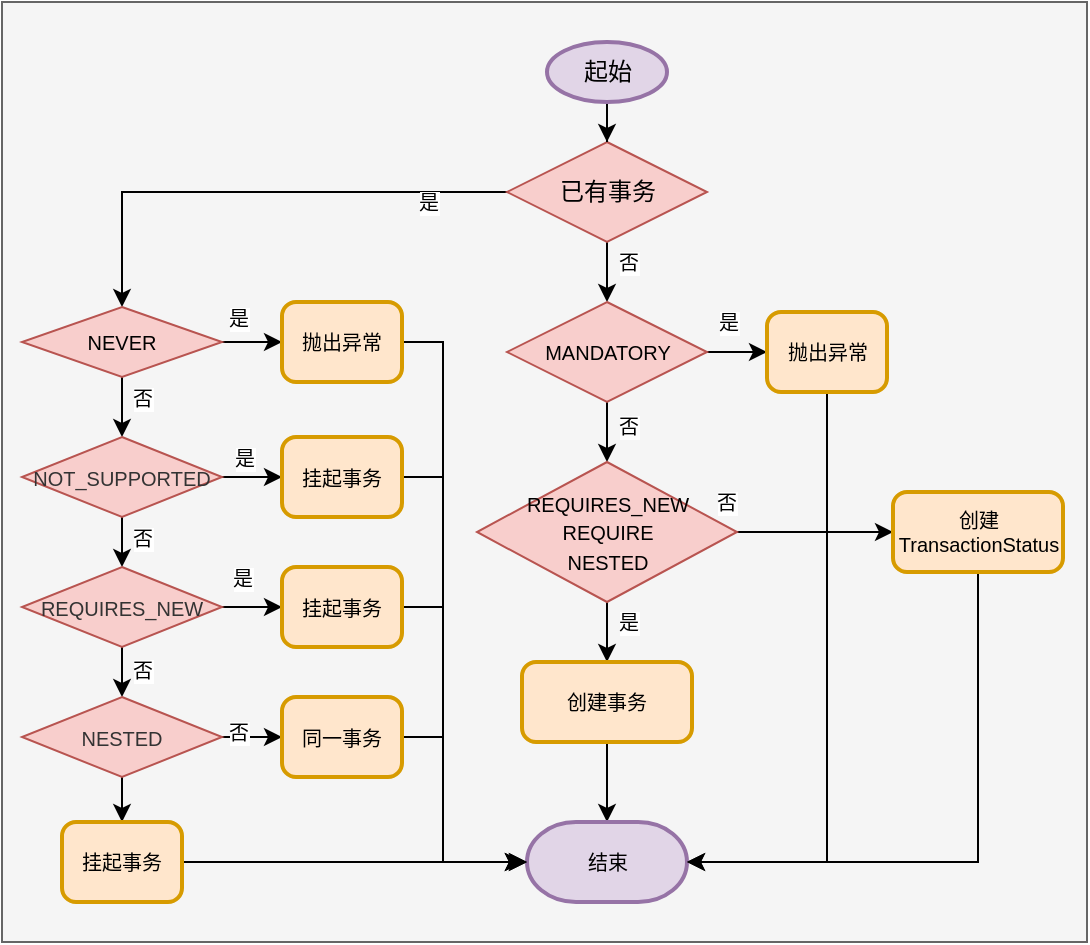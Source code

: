 <mxfile version="15.8.7" type="device"><diagram id="HhmBFvz2JfieSOUtrM82" name="Page-1"><mxGraphModel dx="904" dy="680" grid="1" gridSize="10" guides="1" tooltips="1" connect="1" arrows="1" fold="1" page="1" pageScale="1" pageWidth="850" pageHeight="1100" math="0" shadow="0"><root><mxCell id="0"/><mxCell id="1" parent="0"/><mxCell id="jBfELVWlj-xT9W3LQTWN-1" value="" style="rounded=0;whiteSpace=wrap;html=1;fontSize=10;fillColor=#f5f5f5;fontColor=#333333;strokeColor=#666666;" vertex="1" parent="1"><mxGeometry x="40" y="280" width="542.5" height="470" as="geometry"/></mxCell><mxCell id="jBfELVWlj-xT9W3LQTWN-2" value="否" style="edgeStyle=orthogonalEdgeStyle;rounded=0;orthogonalLoop=1;jettySize=auto;html=1;fontSize=10;" edge="1" parent="1" source="jBfELVWlj-xT9W3LQTWN-4" target="jBfELVWlj-xT9W3LQTWN-11"><mxGeometry x="0.2" y="10" relative="1" as="geometry"><mxPoint as="offset"/></mxGeometry></mxCell><mxCell id="jBfELVWlj-xT9W3LQTWN-3" value="是" style="edgeStyle=orthogonalEdgeStyle;rounded=0;orthogonalLoop=1;jettySize=auto;html=1;fontSize=10;" edge="1" parent="1" source="jBfELVWlj-xT9W3LQTWN-4" target="jBfELVWlj-xT9W3LQTWN-28"><mxGeometry x="-0.68" y="5" relative="1" as="geometry"><mxPoint x="647.5" y="435" as="targetPoint"/><mxPoint as="offset"/></mxGeometry></mxCell><mxCell id="jBfELVWlj-xT9W3LQTWN-4" value="已有事务" style="rhombus;whiteSpace=wrap;html=1;fillColor=#f8cecc;strokeColor=#b85450;" vertex="1" parent="1"><mxGeometry x="292.5" y="350" width="100" height="50" as="geometry"/></mxCell><mxCell id="jBfELVWlj-xT9W3LQTWN-5" style="edgeStyle=orthogonalEdgeStyle;rounded=0;orthogonalLoop=1;jettySize=auto;html=1;entryX=0.5;entryY=0;entryDx=0;entryDy=0;fontSize=10;" edge="1" parent="1" source="jBfELVWlj-xT9W3LQTWN-6" target="jBfELVWlj-xT9W3LQTWN-4"><mxGeometry relative="1" as="geometry"/></mxCell><mxCell id="jBfELVWlj-xT9W3LQTWN-6" value="起始" style="strokeWidth=2;html=1;shape=mxgraph.flowchart.start_1;whiteSpace=wrap;fillColor=#e1d5e7;strokeColor=#9673a6;" vertex="1" parent="1"><mxGeometry x="312.5" y="300" width="60" height="30" as="geometry"/></mxCell><mxCell id="jBfELVWlj-xT9W3LQTWN-7" value="" style="edgeStyle=orthogonalEdgeStyle;rounded=0;orthogonalLoop=1;jettySize=auto;html=1;fontSize=10;" edge="1" parent="1" source="jBfELVWlj-xT9W3LQTWN-11" target="jBfELVWlj-xT9W3LQTWN-16"><mxGeometry relative="1" as="geometry"/></mxCell><mxCell id="jBfELVWlj-xT9W3LQTWN-8" value="否" style="edgeLabel;html=1;align=center;verticalAlign=middle;resizable=0;points=[];fontSize=10;" vertex="1" connectable="0" parent="jBfELVWlj-xT9W3LQTWN-7"><mxGeometry x="0.28" y="1" relative="1" as="geometry"><mxPoint x="9" as="offset"/></mxGeometry></mxCell><mxCell id="jBfELVWlj-xT9W3LQTWN-9" style="edgeStyle=orthogonalEdgeStyle;rounded=0;orthogonalLoop=1;jettySize=auto;html=1;entryX=0;entryY=0.5;entryDx=0;entryDy=0;fontSize=10;" edge="1" parent="1" source="jBfELVWlj-xT9W3LQTWN-11" target="jBfELVWlj-xT9W3LQTWN-23"><mxGeometry relative="1" as="geometry"/></mxCell><mxCell id="jBfELVWlj-xT9W3LQTWN-10" value="是" style="edgeLabel;html=1;align=center;verticalAlign=middle;resizable=0;points=[];fontSize=10;" vertex="1" connectable="0" parent="jBfELVWlj-xT9W3LQTWN-9"><mxGeometry x="0.2" y="2" relative="1" as="geometry"><mxPoint y="-13" as="offset"/></mxGeometry></mxCell><mxCell id="jBfELVWlj-xT9W3LQTWN-11" value="&lt;font style=&quot;font-size: 10px&quot;&gt;MANDATORY&lt;/font&gt;" style="rhombus;whiteSpace=wrap;html=1;fillColor=#f8cecc;strokeColor=#b85450;" vertex="1" parent="1"><mxGeometry x="292.5" y="430" width="100" height="50" as="geometry"/></mxCell><mxCell id="jBfELVWlj-xT9W3LQTWN-12" value="" style="edgeStyle=orthogonalEdgeStyle;rounded=0;orthogonalLoop=1;jettySize=auto;html=1;fontSize=10;" edge="1" parent="1" source="jBfELVWlj-xT9W3LQTWN-16" target="jBfELVWlj-xT9W3LQTWN-18"><mxGeometry relative="1" as="geometry"/></mxCell><mxCell id="jBfELVWlj-xT9W3LQTWN-13" value="是" style="edgeLabel;html=1;align=center;verticalAlign=middle;resizable=0;points=[];fontSize=10;" vertex="1" connectable="0" parent="jBfELVWlj-xT9W3LQTWN-12"><mxGeometry x="0.2" y="2" relative="1" as="geometry"><mxPoint x="8" as="offset"/></mxGeometry></mxCell><mxCell id="jBfELVWlj-xT9W3LQTWN-14" style="edgeStyle=orthogonalEdgeStyle;rounded=0;orthogonalLoop=1;jettySize=auto;html=1;entryX=0;entryY=0.5;entryDx=0;entryDy=0;fontSize=10;exitX=1;exitY=0.5;exitDx=0;exitDy=0;" edge="1" parent="1" source="jBfELVWlj-xT9W3LQTWN-16" target="jBfELVWlj-xT9W3LQTWN-21"><mxGeometry relative="1" as="geometry"><mxPoint x="622.5" y="537.5" as="sourcePoint"/></mxGeometry></mxCell><mxCell id="jBfELVWlj-xT9W3LQTWN-15" value="否" style="edgeLabel;html=1;align=center;verticalAlign=middle;resizable=0;points=[];fontSize=10;" vertex="1" connectable="0" parent="jBfELVWlj-xT9W3LQTWN-14"><mxGeometry x="-0.022" y="-4" relative="1" as="geometry"><mxPoint x="-44" y="-19" as="offset"/></mxGeometry></mxCell><mxCell id="jBfELVWlj-xT9W3LQTWN-16" value="&lt;font style=&quot;font-size: 10px&quot;&gt;REQUIRES_NEW&lt;br&gt;REQUIRE&lt;br&gt;NESTED&lt;/font&gt;" style="rhombus;whiteSpace=wrap;html=1;fillColor=#f8cecc;strokeColor=#b85450;" vertex="1" parent="1"><mxGeometry x="277.5" y="510" width="130" height="70" as="geometry"/></mxCell><mxCell id="jBfELVWlj-xT9W3LQTWN-17" style="edgeStyle=orthogonalEdgeStyle;rounded=0;orthogonalLoop=1;jettySize=auto;html=1;entryX=0.5;entryY=0;entryDx=0;entryDy=0;entryPerimeter=0;fontSize=10;" edge="1" parent="1" source="jBfELVWlj-xT9W3LQTWN-18" target="jBfELVWlj-xT9W3LQTWN-19"><mxGeometry relative="1" as="geometry"/></mxCell><mxCell id="jBfELVWlj-xT9W3LQTWN-18" value="创建事务" style="rounded=1;whiteSpace=wrap;html=1;absoluteArcSize=1;arcSize=14;strokeWidth=2;fontSize=10;fillColor=#ffe6cc;strokeColor=#d79b00;" vertex="1" parent="1"><mxGeometry x="300" y="610" width="85" height="40" as="geometry"/></mxCell><mxCell id="jBfELVWlj-xT9W3LQTWN-19" value="结束" style="strokeWidth=2;html=1;shape=mxgraph.flowchart.terminator;whiteSpace=wrap;fontSize=10;fillColor=#e1d5e7;strokeColor=#9673a6;" vertex="1" parent="1"><mxGeometry x="302.5" y="690" width="80" height="40" as="geometry"/></mxCell><mxCell id="jBfELVWlj-xT9W3LQTWN-20" style="edgeStyle=orthogonalEdgeStyle;rounded=0;orthogonalLoop=1;jettySize=auto;html=1;fontSize=10;" edge="1" parent="1" source="jBfELVWlj-xT9W3LQTWN-21"><mxGeometry relative="1" as="geometry"><mxPoint x="382.5" y="710" as="targetPoint"/><Array as="points"><mxPoint x="528.5" y="710"/></Array></mxGeometry></mxCell><mxCell id="jBfELVWlj-xT9W3LQTWN-21" value="创建TransactionStatus" style="rounded=1;whiteSpace=wrap;html=1;absoluteArcSize=1;arcSize=14;strokeWidth=2;fontSize=10;fillColor=#ffe6cc;strokeColor=#d79b00;" vertex="1" parent="1"><mxGeometry x="485.5" y="525" width="85" height="40" as="geometry"/></mxCell><mxCell id="jBfELVWlj-xT9W3LQTWN-22" style="edgeStyle=orthogonalEdgeStyle;rounded=0;orthogonalLoop=1;jettySize=auto;html=1;entryX=1;entryY=0.5;entryDx=0;entryDy=0;entryPerimeter=0;fontSize=10;" edge="1" parent="1" source="jBfELVWlj-xT9W3LQTWN-23" target="jBfELVWlj-xT9W3LQTWN-19"><mxGeometry relative="1" as="geometry"><Array as="points"><mxPoint x="452.5" y="710"/></Array></mxGeometry></mxCell><mxCell id="jBfELVWlj-xT9W3LQTWN-23" value="抛出异常" style="rounded=1;whiteSpace=wrap;html=1;absoluteArcSize=1;arcSize=14;strokeWidth=2;fontSize=10;fillColor=#ffe6cc;strokeColor=#d79b00;" vertex="1" parent="1"><mxGeometry x="422.5" y="435" width="60" height="40" as="geometry"/></mxCell><mxCell id="jBfELVWlj-xT9W3LQTWN-24" value="" style="edgeStyle=orthogonalEdgeStyle;rounded=0;orthogonalLoop=1;jettySize=auto;html=1;fontSize=10;" edge="1" parent="1" source="jBfELVWlj-xT9W3LQTWN-28" target="jBfELVWlj-xT9W3LQTWN-30"><mxGeometry relative="1" as="geometry"/></mxCell><mxCell id="jBfELVWlj-xT9W3LQTWN-25" value="是" style="edgeLabel;html=1;align=center;verticalAlign=middle;resizable=0;points=[];fontSize=10;" vertex="1" connectable="0" parent="jBfELVWlj-xT9W3LQTWN-24"><mxGeometry x="-0.68" y="4" relative="1" as="geometry"><mxPoint y="-8" as="offset"/></mxGeometry></mxCell><mxCell id="jBfELVWlj-xT9W3LQTWN-26" style="edgeStyle=orthogonalEdgeStyle;rounded=0;orthogonalLoop=1;jettySize=auto;html=1;entryX=0.5;entryY=0;entryDx=0;entryDy=0;fontSize=10;" edge="1" parent="1" source="jBfELVWlj-xT9W3LQTWN-28" target="jBfELVWlj-xT9W3LQTWN-35"><mxGeometry relative="1" as="geometry"/></mxCell><mxCell id="jBfELVWlj-xT9W3LQTWN-27" value="否" style="edgeLabel;html=1;align=center;verticalAlign=middle;resizable=0;points=[];fontSize=10;" vertex="1" connectable="0" parent="jBfELVWlj-xT9W3LQTWN-26"><mxGeometry x="-0.64" y="2" relative="1" as="geometry"><mxPoint x="8" y="1" as="offset"/></mxGeometry></mxCell><mxCell id="jBfELVWlj-xT9W3LQTWN-28" value="&lt;font style=&quot;font-size: 10px&quot;&gt;NEVER&lt;/font&gt;" style="rhombus;whiteSpace=wrap;html=1;fillColor=#f8cecc;strokeColor=#b85450;" vertex="1" parent="1"><mxGeometry x="50" y="432.5" width="100" height="35" as="geometry"/></mxCell><mxCell id="jBfELVWlj-xT9W3LQTWN-29" style="edgeStyle=orthogonalEdgeStyle;rounded=0;orthogonalLoop=1;jettySize=auto;html=1;fontSize=10;" edge="1" parent="1" source="jBfELVWlj-xT9W3LQTWN-30"><mxGeometry relative="1" as="geometry"><mxPoint x="300.5" y="710" as="targetPoint"/><Array as="points"><mxPoint x="260.5" y="450"/><mxPoint x="260.5" y="710"/></Array></mxGeometry></mxCell><mxCell id="jBfELVWlj-xT9W3LQTWN-30" value="抛出异常" style="rounded=1;whiteSpace=wrap;html=1;absoluteArcSize=1;arcSize=14;strokeWidth=2;fontSize=10;fillColor=#ffe6cc;strokeColor=#d79b00;" vertex="1" parent="1"><mxGeometry x="180" y="430" width="60" height="40" as="geometry"/></mxCell><mxCell id="jBfELVWlj-xT9W3LQTWN-31" style="edgeStyle=orthogonalEdgeStyle;rounded=0;orthogonalLoop=1;jettySize=auto;html=1;entryX=0;entryY=0.5;entryDx=0;entryDy=0;fontSize=10;" edge="1" parent="1" source="jBfELVWlj-xT9W3LQTWN-35" target="jBfELVWlj-xT9W3LQTWN-37"><mxGeometry relative="1" as="geometry"/></mxCell><mxCell id="jBfELVWlj-xT9W3LQTWN-32" value="是" style="edgeLabel;html=1;align=center;verticalAlign=middle;resizable=0;points=[];fontSize=10;" vertex="1" connectable="0" parent="jBfELVWlj-xT9W3LQTWN-31"><mxGeometry x="0.24" y="-4" relative="1" as="geometry"><mxPoint y="-14" as="offset"/></mxGeometry></mxCell><mxCell id="jBfELVWlj-xT9W3LQTWN-33" style="edgeStyle=orthogonalEdgeStyle;rounded=0;orthogonalLoop=1;jettySize=auto;html=1;entryX=0.5;entryY=0;entryDx=0;entryDy=0;fontSize=10;" edge="1" parent="1" source="jBfELVWlj-xT9W3LQTWN-35" target="jBfELVWlj-xT9W3LQTWN-42"><mxGeometry relative="1" as="geometry"/></mxCell><mxCell id="jBfELVWlj-xT9W3LQTWN-34" value="否" style="edgeLabel;html=1;align=center;verticalAlign=middle;resizable=0;points=[];fontSize=10;" vertex="1" connectable="0" parent="jBfELVWlj-xT9W3LQTWN-33"><mxGeometry x="0.382" y="2" relative="1" as="geometry"><mxPoint x="8" y="2" as="offset"/></mxGeometry></mxCell><mxCell id="jBfELVWlj-xT9W3LQTWN-35" value="&lt;font color=&quot;#333333&quot;&gt;&lt;span style=&quot;font-size: 10px&quot;&gt;NOT_SUPPORTED&lt;/span&gt;&lt;/font&gt;" style="rhombus;whiteSpace=wrap;html=1;fillColor=#f8cecc;strokeColor=#b85450;" vertex="1" parent="1"><mxGeometry x="50" y="497.5" width="100" height="40" as="geometry"/></mxCell><mxCell id="jBfELVWlj-xT9W3LQTWN-36" style="edgeStyle=orthogonalEdgeStyle;rounded=0;orthogonalLoop=1;jettySize=auto;html=1;fontSize=10;" edge="1" parent="1" source="jBfELVWlj-xT9W3LQTWN-37"><mxGeometry relative="1" as="geometry"><mxPoint x="300.5" y="710" as="targetPoint"/><Array as="points"><mxPoint x="260.5" y="518"/><mxPoint x="260.5" y="710"/></Array></mxGeometry></mxCell><mxCell id="jBfELVWlj-xT9W3LQTWN-37" value="挂起事务" style="rounded=1;whiteSpace=wrap;html=1;absoluteArcSize=1;arcSize=14;strokeWidth=2;fontSize=10;fillColor=#ffe6cc;strokeColor=#d79b00;" vertex="1" parent="1"><mxGeometry x="180" y="497.5" width="60" height="40" as="geometry"/></mxCell><mxCell id="jBfELVWlj-xT9W3LQTWN-38" style="edgeStyle=orthogonalEdgeStyle;rounded=0;orthogonalLoop=1;jettySize=auto;html=1;entryX=0;entryY=0.5;entryDx=0;entryDy=0;fontSize=10;" edge="1" parent="1" source="jBfELVWlj-xT9W3LQTWN-42" target="jBfELVWlj-xT9W3LQTWN-44"><mxGeometry relative="1" as="geometry"/></mxCell><mxCell id="jBfELVWlj-xT9W3LQTWN-39" value="是" style="edgeLabel;html=1;align=center;verticalAlign=middle;resizable=0;points=[];fontSize=10;" vertex="1" connectable="0" parent="jBfELVWlj-xT9W3LQTWN-38"><mxGeometry x="-0.68" y="1" relative="1" as="geometry"><mxPoint x="2" y="-14" as="offset"/></mxGeometry></mxCell><mxCell id="jBfELVWlj-xT9W3LQTWN-40" style="edgeStyle=orthogonalEdgeStyle;rounded=0;orthogonalLoop=1;jettySize=auto;html=1;entryX=0.5;entryY=0;entryDx=0;entryDy=0;fontSize=10;" edge="1" parent="1" source="jBfELVWlj-xT9W3LQTWN-42" target="jBfELVWlj-xT9W3LQTWN-48"><mxGeometry relative="1" as="geometry"/></mxCell><mxCell id="jBfELVWlj-xT9W3LQTWN-41" value="否" style="edgeLabel;html=1;align=center;verticalAlign=middle;resizable=0;points=[];fontSize=10;" vertex="1" connectable="0" parent="jBfELVWlj-xT9W3LQTWN-40"><mxGeometry x="0.491" y="-2" relative="1" as="geometry"><mxPoint x="12" as="offset"/></mxGeometry></mxCell><mxCell id="jBfELVWlj-xT9W3LQTWN-42" value="&lt;font color=&quot;#333333&quot;&gt;&lt;span style=&quot;font-size: 10px&quot;&gt;REQUIRES_NEW&lt;/span&gt;&lt;/font&gt;" style="rhombus;whiteSpace=wrap;html=1;fillColor=#f8cecc;strokeColor=#b85450;" vertex="1" parent="1"><mxGeometry x="50" y="562.5" width="100" height="40" as="geometry"/></mxCell><mxCell id="jBfELVWlj-xT9W3LQTWN-43" style="edgeStyle=orthogonalEdgeStyle;rounded=0;orthogonalLoop=1;jettySize=auto;html=1;entryX=0;entryY=0.5;entryDx=0;entryDy=0;entryPerimeter=0;fontSize=10;" edge="1" parent="1" source="jBfELVWlj-xT9W3LQTWN-44" target="jBfELVWlj-xT9W3LQTWN-19"><mxGeometry relative="1" as="geometry"><mxPoint x="300" y="730" as="targetPoint"/><Array as="points"><mxPoint x="260.5" y="583"/><mxPoint x="260.5" y="710"/></Array></mxGeometry></mxCell><mxCell id="jBfELVWlj-xT9W3LQTWN-44" value="挂起事务" style="rounded=1;whiteSpace=wrap;html=1;absoluteArcSize=1;arcSize=14;strokeWidth=2;fontSize=10;fillColor=#ffe6cc;strokeColor=#d79b00;" vertex="1" parent="1"><mxGeometry x="180" y="562.5" width="60" height="40" as="geometry"/></mxCell><mxCell id="jBfELVWlj-xT9W3LQTWN-45" style="edgeStyle=orthogonalEdgeStyle;rounded=0;orthogonalLoop=1;jettySize=auto;html=1;entryX=0;entryY=0.5;entryDx=0;entryDy=0;fontSize=10;" edge="1" parent="1" source="jBfELVWlj-xT9W3LQTWN-48" target="jBfELVWlj-xT9W3LQTWN-50"><mxGeometry relative="1" as="geometry"/></mxCell><mxCell id="jBfELVWlj-xT9W3LQTWN-46" value="否" style="edgeLabel;html=1;align=center;verticalAlign=middle;resizable=0;points=[];fontSize=10;" vertex="1" connectable="0" parent="jBfELVWlj-xT9W3LQTWN-45"><mxGeometry x="-0.68" y="4" relative="1" as="geometry"><mxPoint y="1" as="offset"/></mxGeometry></mxCell><mxCell id="jBfELVWlj-xT9W3LQTWN-47" style="edgeStyle=orthogonalEdgeStyle;rounded=0;orthogonalLoop=1;jettySize=auto;html=1;entryX=0.5;entryY=0;entryDx=0;entryDy=0;fontSize=10;" edge="1" parent="1" source="jBfELVWlj-xT9W3LQTWN-48" target="jBfELVWlj-xT9W3LQTWN-52"><mxGeometry relative="1" as="geometry"/></mxCell><mxCell id="jBfELVWlj-xT9W3LQTWN-48" value="&lt;font color=&quot;#333333&quot;&gt;&lt;span style=&quot;font-size: 10px&quot;&gt;NESTED&lt;/span&gt;&lt;/font&gt;" style="rhombus;whiteSpace=wrap;html=1;fillColor=#f8cecc;strokeColor=#b85450;" vertex="1" parent="1"><mxGeometry x="50" y="627.5" width="100" height="40" as="geometry"/></mxCell><mxCell id="jBfELVWlj-xT9W3LQTWN-49" style="edgeStyle=orthogonalEdgeStyle;rounded=0;orthogonalLoop=1;jettySize=auto;html=1;entryX=0;entryY=0.5;entryDx=0;entryDy=0;entryPerimeter=0;fontSize=10;" edge="1" parent="1" source="jBfELVWlj-xT9W3LQTWN-50" target="jBfELVWlj-xT9W3LQTWN-19"><mxGeometry relative="1" as="geometry"><mxPoint x="300" y="730" as="targetPoint"/><Array as="points"><mxPoint x="260.5" y="648"/><mxPoint x="260.5" y="710"/></Array></mxGeometry></mxCell><mxCell id="jBfELVWlj-xT9W3LQTWN-50" value="同一事务" style="rounded=1;whiteSpace=wrap;html=1;absoluteArcSize=1;arcSize=14;strokeWidth=2;fontSize=10;fillColor=#ffe6cc;strokeColor=#d79b00;" vertex="1" parent="1"><mxGeometry x="180" y="627.5" width="60" height="40" as="geometry"/></mxCell><mxCell id="jBfELVWlj-xT9W3LQTWN-51" style="edgeStyle=orthogonalEdgeStyle;rounded=0;orthogonalLoop=1;jettySize=auto;html=1;fontSize=10;" edge="1" parent="1" source="jBfELVWlj-xT9W3LQTWN-52"><mxGeometry relative="1" as="geometry"><mxPoint x="300.5" y="710" as="targetPoint"/><Array as="points"><mxPoint x="232.5" y="710"/><mxPoint x="232.5" y="710"/></Array></mxGeometry></mxCell><mxCell id="jBfELVWlj-xT9W3LQTWN-52" value="挂起事务" style="rounded=1;whiteSpace=wrap;html=1;absoluteArcSize=1;arcSize=14;strokeWidth=2;fontSize=10;fillColor=#ffe6cc;strokeColor=#d79b00;" vertex="1" parent="1"><mxGeometry x="70" y="690" width="60" height="40" as="geometry"/></mxCell></root></mxGraphModel></diagram></mxfile>